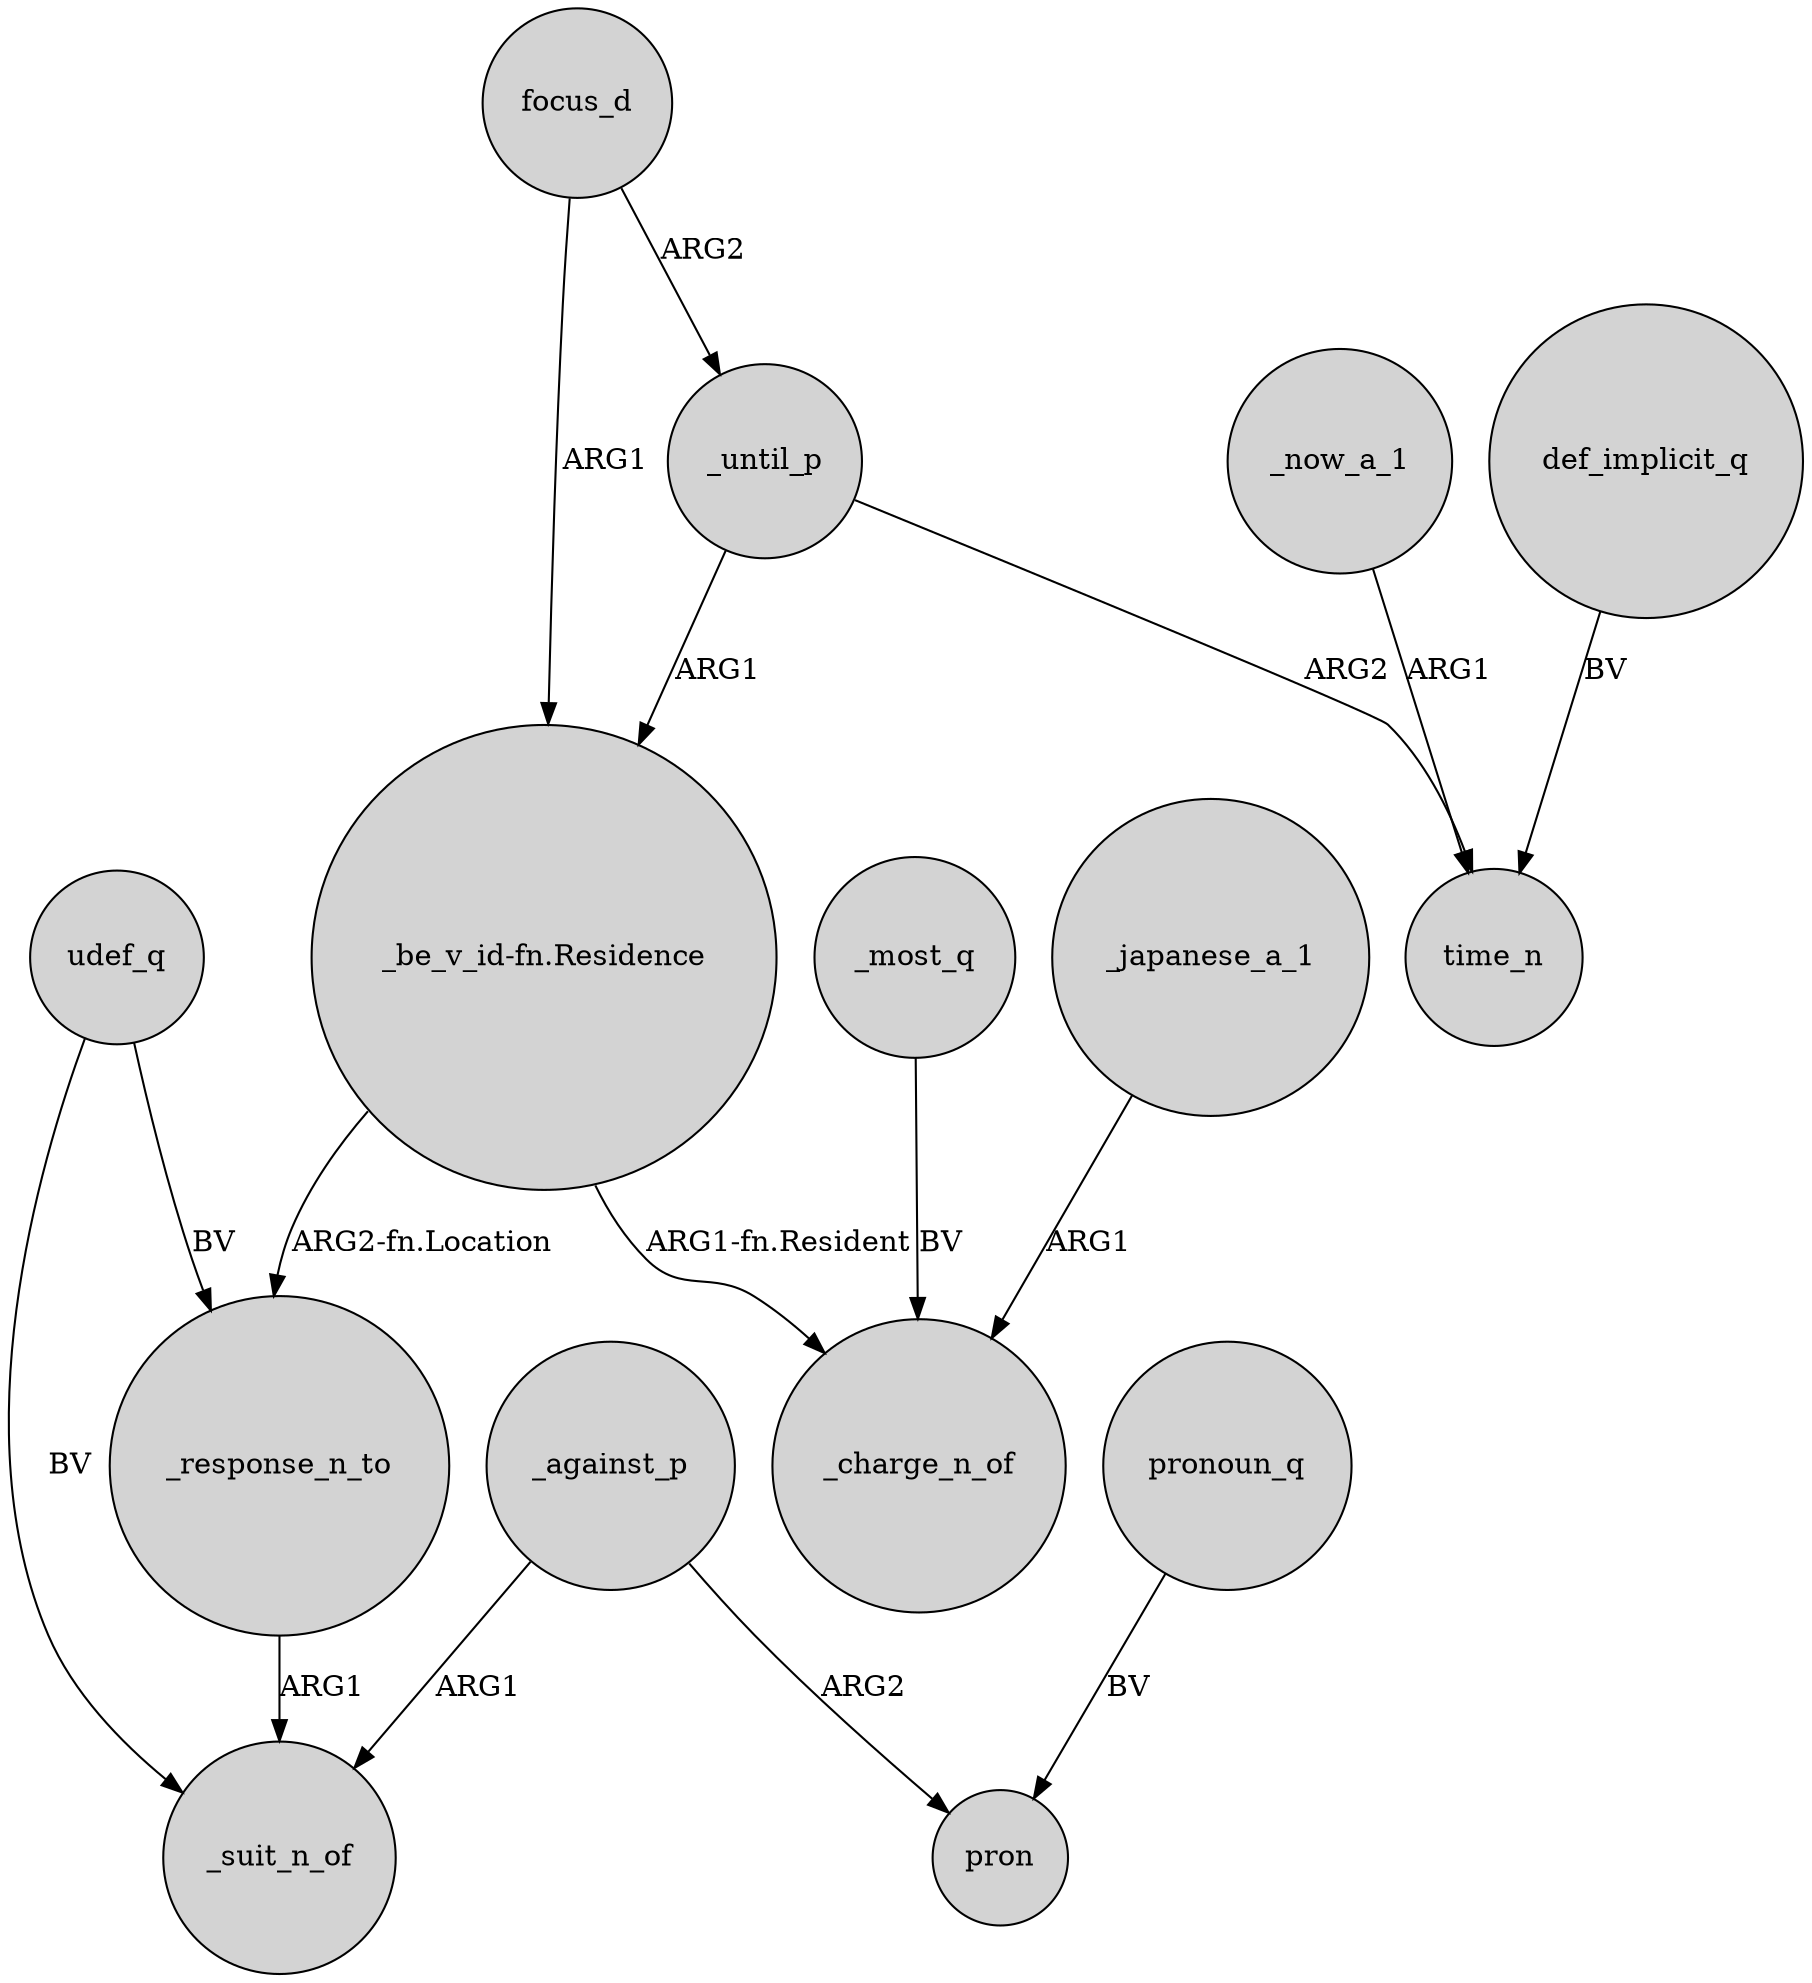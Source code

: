 digraph {
	node [shape=circle style=filled]
	udef_q -> _suit_n_of [label=BV]
	_most_q -> _charge_n_of [label=BV]
	udef_q -> _response_n_to [label=BV]
	focus_d -> _until_p [label=ARG2]
	_japanese_a_1 -> _charge_n_of [label=ARG1]
	_against_p -> _suit_n_of [label=ARG1]
	_until_p -> time_n [label=ARG2]
	_now_a_1 -> time_n [label=ARG1]
	_against_p -> pron [label=ARG2]
	_response_n_to -> _suit_n_of [label=ARG1]
	pronoun_q -> pron [label=BV]
	def_implicit_q -> time_n [label=BV]
	"_be_v_id-fn.Residence" -> _response_n_to [label="ARG2-fn.Location"]
	_until_p -> "_be_v_id-fn.Residence" [label=ARG1]
	"_be_v_id-fn.Residence" -> _charge_n_of [label="ARG1-fn.Resident"]
	focus_d -> "_be_v_id-fn.Residence" [label=ARG1]
}

